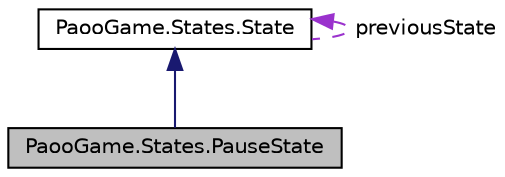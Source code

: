 digraph "PaooGame.States.PauseState"
{
 // INTERACTIVE_SVG=YES
 // LATEX_PDF_SIZE
  edge [fontname="Helvetica",fontsize="10",labelfontname="Helvetica",labelfontsize="10"];
  node [fontname="Helvetica",fontsize="10",shape=record];
  Node1 [label="PaooGame.States.PauseState",height=0.2,width=0.4,color="black", fillcolor="grey75", style="filled", fontcolor="black",tooltip=" "];
  Node2 -> Node1 [dir="back",color="midnightblue",fontsize="10",style="solid"];
  Node2 [label="PaooGame.States.State",height=0.2,width=0.4,color="black", fillcolor="white", style="filled",URL="$class_paoo_game_1_1_states_1_1_state.html",tooltip="Implementeaza sablonul de proiectare State : jocul este compus din mai multe stari."];
  Node2 -> Node2 [dir="back",color="darkorchid3",fontsize="10",style="dashed",label=" previousState" ];
}
